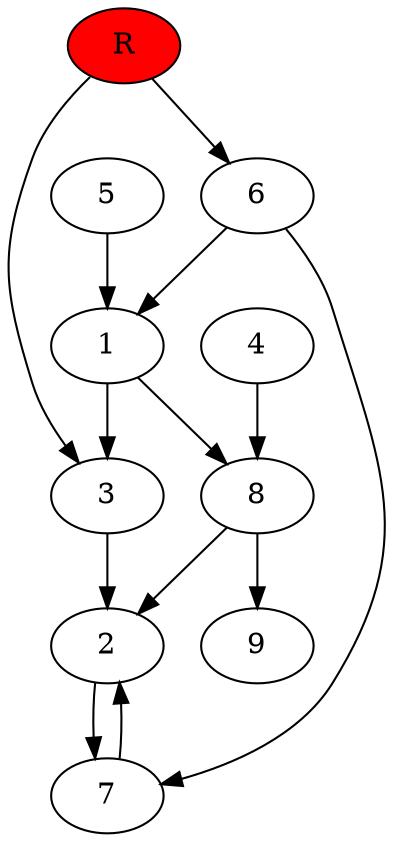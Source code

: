 digraph prb25054 {
	1
	2
	3
	4
	5
	6
	7
	8
	R [fillcolor="#ff0000" style=filled]
	1 -> 3
	1 -> 8
	2 -> 7
	3 -> 2
	4 -> 8
	5 -> 1
	6 -> 1
	6 -> 7
	7 -> 2
	8 -> 2
	8 -> 9
	R -> 3
	R -> 6
}
